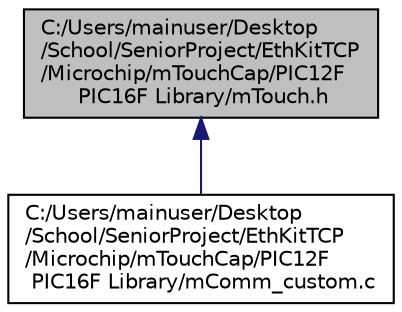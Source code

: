 digraph "C:/Users/mainuser/Desktop/School/SeniorProject/EthKitTCP/Microchip/mTouchCap/PIC12F PIC16F Library/mTouch.h"
{
  edge [fontname="Helvetica",fontsize="10",labelfontname="Helvetica",labelfontsize="10"];
  node [fontname="Helvetica",fontsize="10",shape=record];
  Node1 [label="C:/Users/mainuser/Desktop\l/School/SeniorProject/EthKitTCP\l/Microchip/mTouchCap/PIC12F\l PIC16F Library/mTouch.h",height=0.2,width=0.4,color="black", fillcolor="grey75", style="filled", fontcolor="black"];
  Node1 -> Node2 [dir="back",color="midnightblue",fontsize="10",style="solid",fontname="Helvetica"];
  Node2 [label="C:/Users/mainuser/Desktop\l/School/SeniorProject/EthKitTCP\l/Microchip/mTouchCap/PIC12F\l PIC16F Library/mComm_custom.c",height=0.2,width=0.4,color="black", fillcolor="white", style="filled",URL="$m_comm__custom_8c.html"];
}
